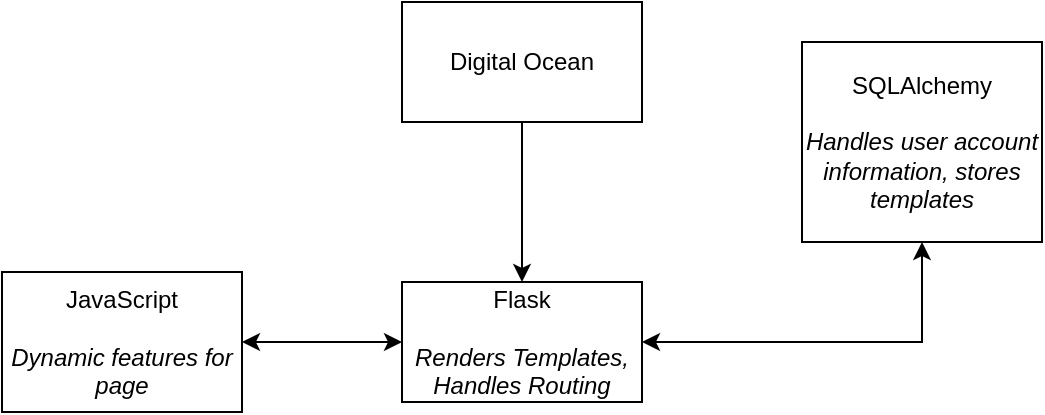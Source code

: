<mxfile version="10.6.7" type="github"><diagram id="BxOXGLXw_YLrJ-VS7AYJ" name="Page-1"><mxGraphModel dx="781" dy="556" grid="1" gridSize="10" guides="1" tooltips="1" connect="1" arrows="1" fold="1" page="1" pageScale="1" pageWidth="850" pageHeight="1100" math="0" shadow="0"><root><mxCell id="0"/><mxCell id="1" parent="0"/><mxCell id="Jbppzwol0jGHJV8V23eV-5" value="" style="edgeStyle=orthogonalEdgeStyle;rounded=0;orthogonalLoop=1;jettySize=auto;html=1;startArrow=classic;startFill=1;" edge="1" parent="1" source="Jbppzwol0jGHJV8V23eV-2" target="Jbppzwol0jGHJV8V23eV-4"><mxGeometry relative="1" as="geometry"><Array as="points"><mxPoint x="500" y="260"/></Array></mxGeometry></mxCell><mxCell id="Jbppzwol0jGHJV8V23eV-3" value="" style="edgeStyle=orthogonalEdgeStyle;rounded=0;orthogonalLoop=1;jettySize=auto;html=1;" edge="1" parent="1" source="Jbppzwol0jGHJV8V23eV-1" target="Jbppzwol0jGHJV8V23eV-2"><mxGeometry relative="1" as="geometry"/></mxCell><mxCell id="Jbppzwol0jGHJV8V23eV-1" value="Digital Ocean" style="rounded=0;whiteSpace=wrap;html=1;" vertex="1" parent="1"><mxGeometry x="240" y="90" width="120" height="60" as="geometry"/></mxCell><mxCell id="Jbppzwol0jGHJV8V23eV-7" value="" style="edgeStyle=orthogonalEdgeStyle;rounded=0;orthogonalLoop=1;jettySize=auto;html=1;startArrow=classic;startFill=1;endArrow=classic;endFill=1;" edge="1" parent="1" source="Jbppzwol0jGHJV8V23eV-2" target="Jbppzwol0jGHJV8V23eV-6"><mxGeometry relative="1" as="geometry"/></mxCell><mxCell id="Jbppzwol0jGHJV8V23eV-2" value="Flask&lt;br&gt;&lt;i&gt;&lt;br&gt;Renders Templates, Handles Routing&lt;/i&gt;&lt;br&gt;" style="rounded=0;whiteSpace=wrap;html=1;" vertex="1" parent="1"><mxGeometry x="240" y="230" width="120" height="60" as="geometry"/></mxCell><mxCell id="Jbppzwol0jGHJV8V23eV-6" value="JavaScript&lt;br&gt;&lt;br&gt;&lt;i&gt;Dynamic features for page&lt;/i&gt;&lt;br&gt;" style="rounded=0;whiteSpace=wrap;html=1;" vertex="1" parent="1"><mxGeometry x="40" y="225" width="120" height="70" as="geometry"/></mxCell><mxCell id="Jbppzwol0jGHJV8V23eV-4" value="SQLAlchemy&lt;br&gt;&lt;br&gt;&lt;i&gt;Handles user account information, stores templates&lt;/i&gt;&lt;br&gt;" style="rounded=0;whiteSpace=wrap;html=1;" vertex="1" parent="1"><mxGeometry x="440" y="110" width="120" height="100" as="geometry"/></mxCell></root></mxGraphModel></diagram></mxfile>